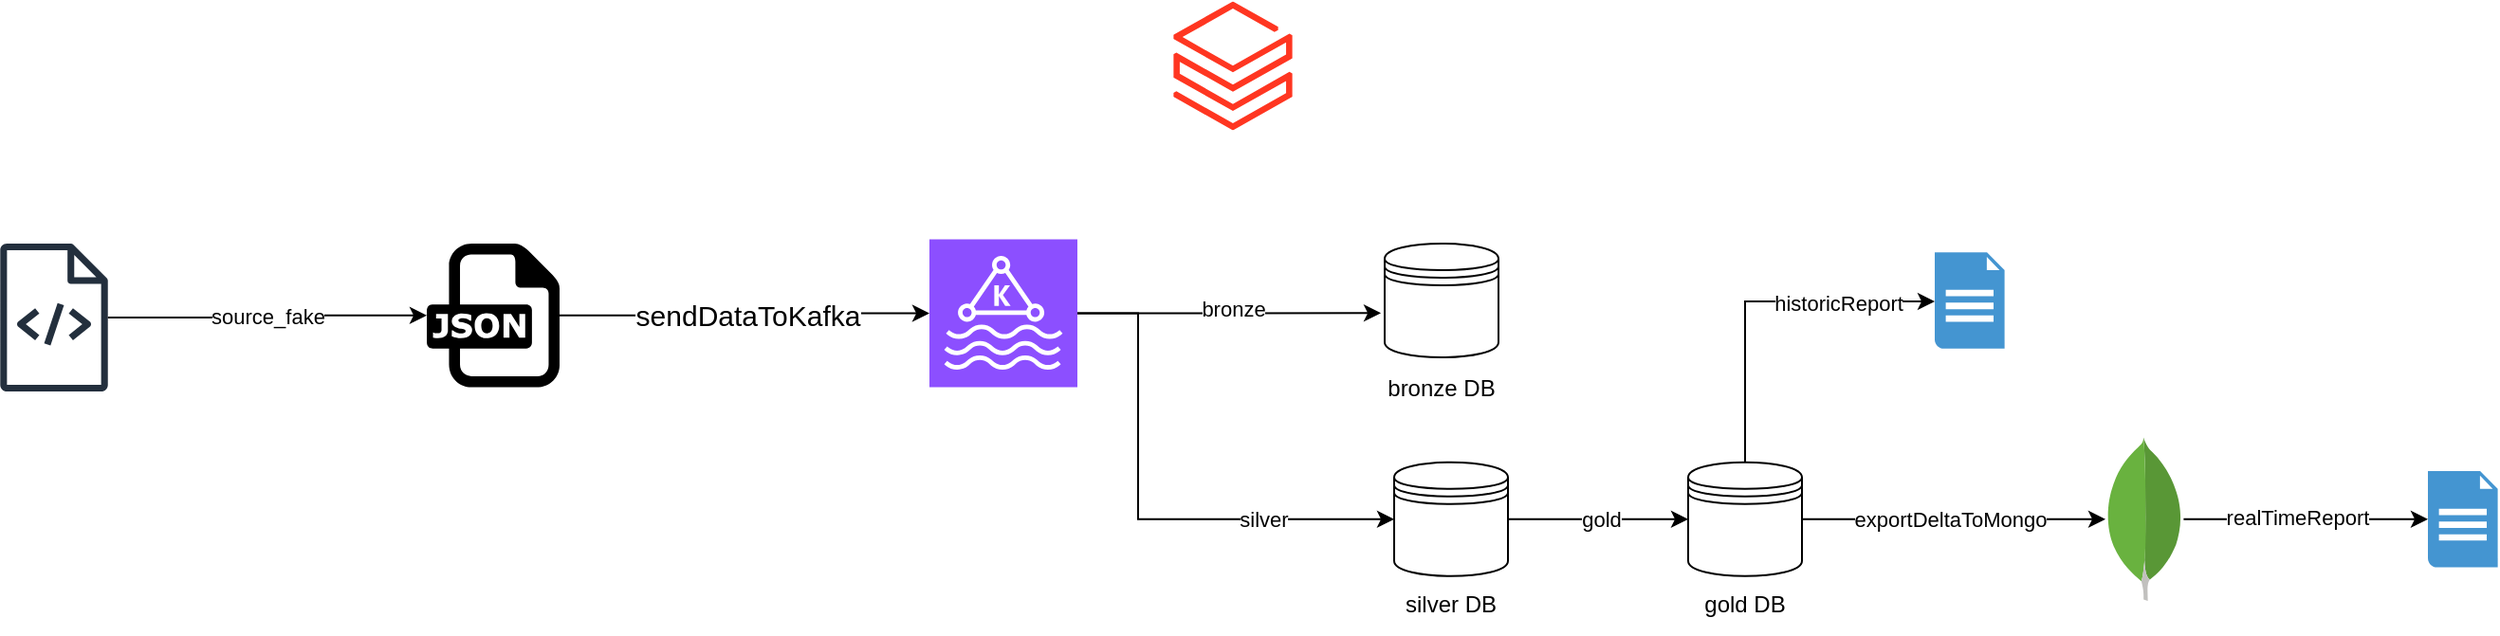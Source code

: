 <mxfile version="26.2.14">
  <diagram name="Page-1" id="67cs5hipV5wsQBrnvkMh">
    <mxGraphModel dx="689" dy="434" grid="1" gridSize="10" guides="1" tooltips="1" connect="1" arrows="1" fold="1" page="1" pageScale="1" pageWidth="850" pageHeight="1100" math="0" shadow="0">
      <root>
        <mxCell id="0" />
        <mxCell id="1" parent="0" />
        <mxCell id="e-iR87UMcreZuerd4zlG-19" style="edgeStyle=orthogonalEdgeStyle;rounded=0;orthogonalLoop=1;jettySize=auto;html=1;entryX=0;entryY=0.5;entryDx=0;entryDy=0;" edge="1" parent="1" source="e-iR87UMcreZuerd4zlG-1" target="e-iR87UMcreZuerd4zlG-11">
          <mxGeometry relative="1" as="geometry">
            <Array as="points">
              <mxPoint x="730" y="235" />
              <mxPoint x="730" y="344" />
            </Array>
          </mxGeometry>
        </mxCell>
        <mxCell id="e-iR87UMcreZuerd4zlG-20" value="silver" style="edgeLabel;html=1;align=center;verticalAlign=middle;resizable=0;points=[];" vertex="1" connectable="0" parent="e-iR87UMcreZuerd4zlG-19">
          <mxGeometry x="0.5" relative="1" as="geometry">
            <mxPoint as="offset" />
          </mxGeometry>
        </mxCell>
        <mxCell id="e-iR87UMcreZuerd4zlG-1" value="" style="sketch=0;points=[[0,0,0],[0.25,0,0],[0.5,0,0],[0.75,0,0],[1,0,0],[0,1,0],[0.25,1,0],[0.5,1,0],[0.75,1,0],[1,1,0],[0,0.25,0],[0,0.5,0],[0,0.75,0],[1,0.25,0],[1,0.5,0],[1,0.75,0]];outlineConnect=0;fontColor=#232F3E;fillColor=#8C4FFF;strokeColor=#ffffff;dashed=0;verticalLabelPosition=bottom;verticalAlign=top;align=center;html=1;fontSize=12;fontStyle=0;aspect=fixed;shape=mxgraph.aws4.resourceIcon;resIcon=mxgraph.aws4.managed_streaming_for_kafka;" vertex="1" parent="1">
          <mxGeometry x="620" y="196.3" width="78" height="78" as="geometry" />
        </mxCell>
        <mxCell id="e-iR87UMcreZuerd4zlG-3" value="" style="dashed=0;outlineConnect=0;html=1;align=center;labelPosition=center;verticalLabelPosition=bottom;verticalAlign=top;shape=mxgraph.weblogos.json" vertex="1" parent="1">
          <mxGeometry x="355" y="198.5" width="70" height="75.8" as="geometry" />
        </mxCell>
        <mxCell id="e-iR87UMcreZuerd4zlG-4" value="" style="image;aspect=fixed;html=1;points=[];align=center;fontSize=12;image=img/lib/azure2/analytics/Azure_Databricks.svg;" vertex="1" parent="1">
          <mxGeometry x="748.6" y="70.7" width="62.8" height="68" as="geometry" />
        </mxCell>
        <mxCell id="e-iR87UMcreZuerd4zlG-7" style="edgeStyle=orthogonalEdgeStyle;rounded=0;orthogonalLoop=1;jettySize=auto;html=1;entryX=0;entryY=0.5;entryDx=0;entryDy=0;entryPerimeter=0;" edge="1" parent="1" source="e-iR87UMcreZuerd4zlG-3" target="e-iR87UMcreZuerd4zlG-1">
          <mxGeometry relative="1" as="geometry">
            <mxPoint x="440" y="236.4" as="sourcePoint" />
          </mxGeometry>
        </mxCell>
        <mxCell id="e-iR87UMcreZuerd4zlG-8" value="s" style="edgeLabel;html=1;align=center;verticalAlign=middle;resizable=0;points=[];" vertex="1" connectable="0" parent="e-iR87UMcreZuerd4zlG-7">
          <mxGeometry x="-0.015" relative="1" as="geometry">
            <mxPoint as="offset" />
          </mxGeometry>
        </mxCell>
        <mxCell id="e-iR87UMcreZuerd4zlG-9" value="&lt;span style=&quot;font-size: 15px;&quot;&gt;sendDataToKafka&lt;/span&gt;" style="edgeLabel;html=1;align=center;verticalAlign=middle;resizable=0;points=[];" vertex="1" connectable="0" parent="e-iR87UMcreZuerd4zlG-7">
          <mxGeometry x="0.015" relative="1" as="geometry">
            <mxPoint as="offset" />
          </mxGeometry>
        </mxCell>
        <mxCell id="e-iR87UMcreZuerd4zlG-10" value="" style="shape=datastore;whiteSpace=wrap;html=1;" vertex="1" parent="1">
          <mxGeometry x="860" y="198.5" width="60" height="60" as="geometry" />
        </mxCell>
        <mxCell id="e-iR87UMcreZuerd4zlG-21" style="edgeStyle=orthogonalEdgeStyle;rounded=0;orthogonalLoop=1;jettySize=auto;html=1;entryX=0;entryY=0.5;entryDx=0;entryDy=0;" edge="1" parent="1" source="e-iR87UMcreZuerd4zlG-11" target="e-iR87UMcreZuerd4zlG-12">
          <mxGeometry relative="1" as="geometry" />
        </mxCell>
        <mxCell id="e-iR87UMcreZuerd4zlG-22" value="gold" style="edgeLabel;html=1;align=center;verticalAlign=middle;resizable=0;points=[];" vertex="1" connectable="0" parent="e-iR87UMcreZuerd4zlG-21">
          <mxGeometry x="0.032" relative="1" as="geometry">
            <mxPoint as="offset" />
          </mxGeometry>
        </mxCell>
        <mxCell id="e-iR87UMcreZuerd4zlG-11" value="" style="shape=datastore;whiteSpace=wrap;html=1;" vertex="1" parent="1">
          <mxGeometry x="865" y="313.9" width="60" height="60" as="geometry" />
        </mxCell>
        <mxCell id="e-iR87UMcreZuerd4zlG-28" style="edgeStyle=orthogonalEdgeStyle;rounded=0;orthogonalLoop=1;jettySize=auto;html=1;" edge="1" parent="1" source="e-iR87UMcreZuerd4zlG-12" target="e-iR87UMcreZuerd4zlG-27">
          <mxGeometry relative="1" as="geometry" />
        </mxCell>
        <mxCell id="e-iR87UMcreZuerd4zlG-29" value="exportDeltaToMongo" style="edgeLabel;html=1;align=center;verticalAlign=middle;resizable=0;points=[];" vertex="1" connectable="0" parent="e-iR87UMcreZuerd4zlG-28">
          <mxGeometry x="-0.034" relative="1" as="geometry">
            <mxPoint as="offset" />
          </mxGeometry>
        </mxCell>
        <mxCell id="e-iR87UMcreZuerd4zlG-32" style="edgeStyle=orthogonalEdgeStyle;rounded=0;orthogonalLoop=1;jettySize=auto;html=1;" edge="1" parent="1" source="e-iR87UMcreZuerd4zlG-12" target="e-iR87UMcreZuerd4zlG-30">
          <mxGeometry relative="1" as="geometry">
            <Array as="points">
              <mxPoint x="1050" y="229" />
            </Array>
          </mxGeometry>
        </mxCell>
        <mxCell id="e-iR87UMcreZuerd4zlG-33" value="historicReport" style="edgeLabel;html=1;align=center;verticalAlign=middle;resizable=0;points=[];" vertex="1" connectable="0" parent="e-iR87UMcreZuerd4zlG-32">
          <mxGeometry x="0.45" y="-1" relative="1" as="geometry">
            <mxPoint as="offset" />
          </mxGeometry>
        </mxCell>
        <mxCell id="e-iR87UMcreZuerd4zlG-12" value="" style="shape=datastore;whiteSpace=wrap;html=1;" vertex="1" parent="1">
          <mxGeometry x="1020" y="313.9" width="60" height="60" as="geometry" />
        </mxCell>
        <mxCell id="e-iR87UMcreZuerd4zlG-14" value="" style="sketch=0;outlineConnect=0;fontColor=#232F3E;gradientColor=none;fillColor=#232F3D;strokeColor=none;dashed=0;verticalLabelPosition=bottom;verticalAlign=top;align=center;html=1;fontSize=12;fontStyle=0;aspect=fixed;pointerEvents=1;shape=mxgraph.aws4.source_code;" vertex="1" parent="1">
          <mxGeometry x="130" y="198.5" width="57" height="78" as="geometry" />
        </mxCell>
        <mxCell id="e-iR87UMcreZuerd4zlG-15" style="edgeStyle=orthogonalEdgeStyle;rounded=0;orthogonalLoop=1;jettySize=auto;html=1;" edge="1" parent="1" source="e-iR87UMcreZuerd4zlG-14" target="e-iR87UMcreZuerd4zlG-3">
          <mxGeometry relative="1" as="geometry" />
        </mxCell>
        <mxCell id="e-iR87UMcreZuerd4zlG-16" value="source_fake" style="edgeLabel;html=1;align=center;verticalAlign=middle;resizable=0;points=[];" vertex="1" connectable="0" parent="e-iR87UMcreZuerd4zlG-15">
          <mxGeometry relative="1" as="geometry">
            <mxPoint as="offset" />
          </mxGeometry>
        </mxCell>
        <mxCell id="e-iR87UMcreZuerd4zlG-17" style="edgeStyle=orthogonalEdgeStyle;rounded=0;orthogonalLoop=1;jettySize=auto;html=1;entryX=-0.033;entryY=0.611;entryDx=0;entryDy=0;entryPerimeter=0;" edge="1" parent="1" source="e-iR87UMcreZuerd4zlG-1" target="e-iR87UMcreZuerd4zlG-10">
          <mxGeometry relative="1" as="geometry" />
        </mxCell>
        <mxCell id="e-iR87UMcreZuerd4zlG-18" value="bronze" style="edgeLabel;html=1;align=center;verticalAlign=middle;resizable=0;points=[];" vertex="1" connectable="0" parent="e-iR87UMcreZuerd4zlG-17">
          <mxGeometry x="0.021" y="2" relative="1" as="geometry">
            <mxPoint as="offset" />
          </mxGeometry>
        </mxCell>
        <mxCell id="e-iR87UMcreZuerd4zlG-23" value="bronze DB" style="text;html=1;align=center;verticalAlign=middle;whiteSpace=wrap;rounded=0;" vertex="1" parent="1">
          <mxGeometry x="860" y="260" width="60" height="30" as="geometry" />
        </mxCell>
        <mxCell id="e-iR87UMcreZuerd4zlG-24" value="silver DB" style="text;html=1;align=center;verticalAlign=middle;whiteSpace=wrap;rounded=0;" vertex="1" parent="1">
          <mxGeometry x="865" y="373.9" width="60" height="30" as="geometry" />
        </mxCell>
        <mxCell id="e-iR87UMcreZuerd4zlG-26" value="gold DB" style="text;html=1;align=center;verticalAlign=middle;whiteSpace=wrap;rounded=0;" vertex="1" parent="1">
          <mxGeometry x="1020" y="373.9" width="60" height="30" as="geometry" />
        </mxCell>
        <mxCell id="e-iR87UMcreZuerd4zlG-35" style="edgeStyle=orthogonalEdgeStyle;rounded=0;orthogonalLoop=1;jettySize=auto;html=1;" edge="1" parent="1" source="e-iR87UMcreZuerd4zlG-27" target="e-iR87UMcreZuerd4zlG-34">
          <mxGeometry relative="1" as="geometry" />
        </mxCell>
        <mxCell id="e-iR87UMcreZuerd4zlG-36" value="realTimeReport" style="edgeLabel;html=1;align=center;verticalAlign=middle;resizable=0;points=[];" vertex="1" connectable="0" parent="e-iR87UMcreZuerd4zlG-35">
          <mxGeometry x="-0.068" y="1" relative="1" as="geometry">
            <mxPoint as="offset" />
          </mxGeometry>
        </mxCell>
        <mxCell id="e-iR87UMcreZuerd4zlG-27" value="" style="dashed=0;outlineConnect=0;html=1;align=center;labelPosition=center;verticalLabelPosition=bottom;verticalAlign=top;shape=mxgraph.weblogos.mongodb" vertex="1" parent="1">
          <mxGeometry x="1240" y="300.8" width="41.2" height="86.2" as="geometry" />
        </mxCell>
        <mxCell id="e-iR87UMcreZuerd4zlG-30" value="" style="shadow=0;dashed=0;html=1;strokeColor=none;fillColor=#4495D1;labelPosition=center;verticalLabelPosition=bottom;verticalAlign=top;align=center;outlineConnect=0;shape=mxgraph.veeam.2d.report;" vertex="1" parent="1">
          <mxGeometry x="1150" y="203.1" width="36.8" height="50.8" as="geometry" />
        </mxCell>
        <mxCell id="e-iR87UMcreZuerd4zlG-34" value="" style="shadow=0;dashed=0;html=1;strokeColor=none;fillColor=#4495D1;labelPosition=center;verticalLabelPosition=bottom;verticalAlign=top;align=center;outlineConnect=0;shape=mxgraph.veeam.2d.report;" vertex="1" parent="1">
          <mxGeometry x="1410" y="318.5" width="36.8" height="50.8" as="geometry" />
        </mxCell>
      </root>
    </mxGraphModel>
  </diagram>
</mxfile>
